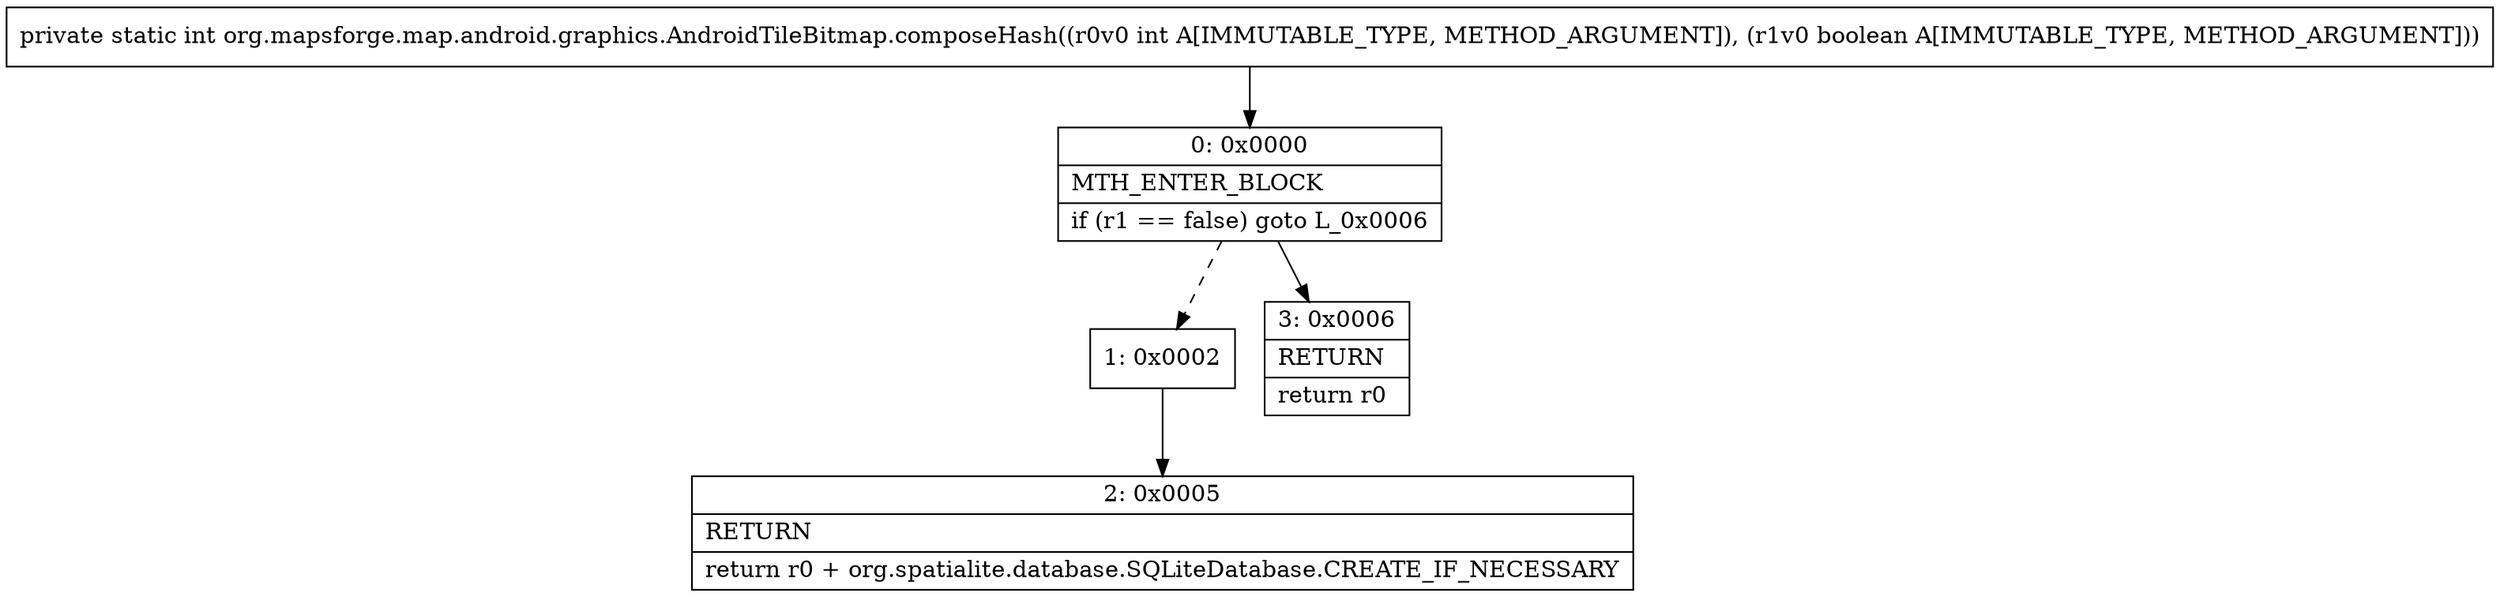 digraph "CFG fororg.mapsforge.map.android.graphics.AndroidTileBitmap.composeHash(IZ)I" {
Node_0 [shape=record,label="{0\:\ 0x0000|MTH_ENTER_BLOCK\l|if (r1 == false) goto L_0x0006\l}"];
Node_1 [shape=record,label="{1\:\ 0x0002}"];
Node_2 [shape=record,label="{2\:\ 0x0005|RETURN\l|return r0 + org.spatialite.database.SQLiteDatabase.CREATE_IF_NECESSARY\l}"];
Node_3 [shape=record,label="{3\:\ 0x0006|RETURN\l|return r0\l}"];
MethodNode[shape=record,label="{private static int org.mapsforge.map.android.graphics.AndroidTileBitmap.composeHash((r0v0 int A[IMMUTABLE_TYPE, METHOD_ARGUMENT]), (r1v0 boolean A[IMMUTABLE_TYPE, METHOD_ARGUMENT])) }"];
MethodNode -> Node_0;
Node_0 -> Node_1[style=dashed];
Node_0 -> Node_3;
Node_1 -> Node_2;
}

